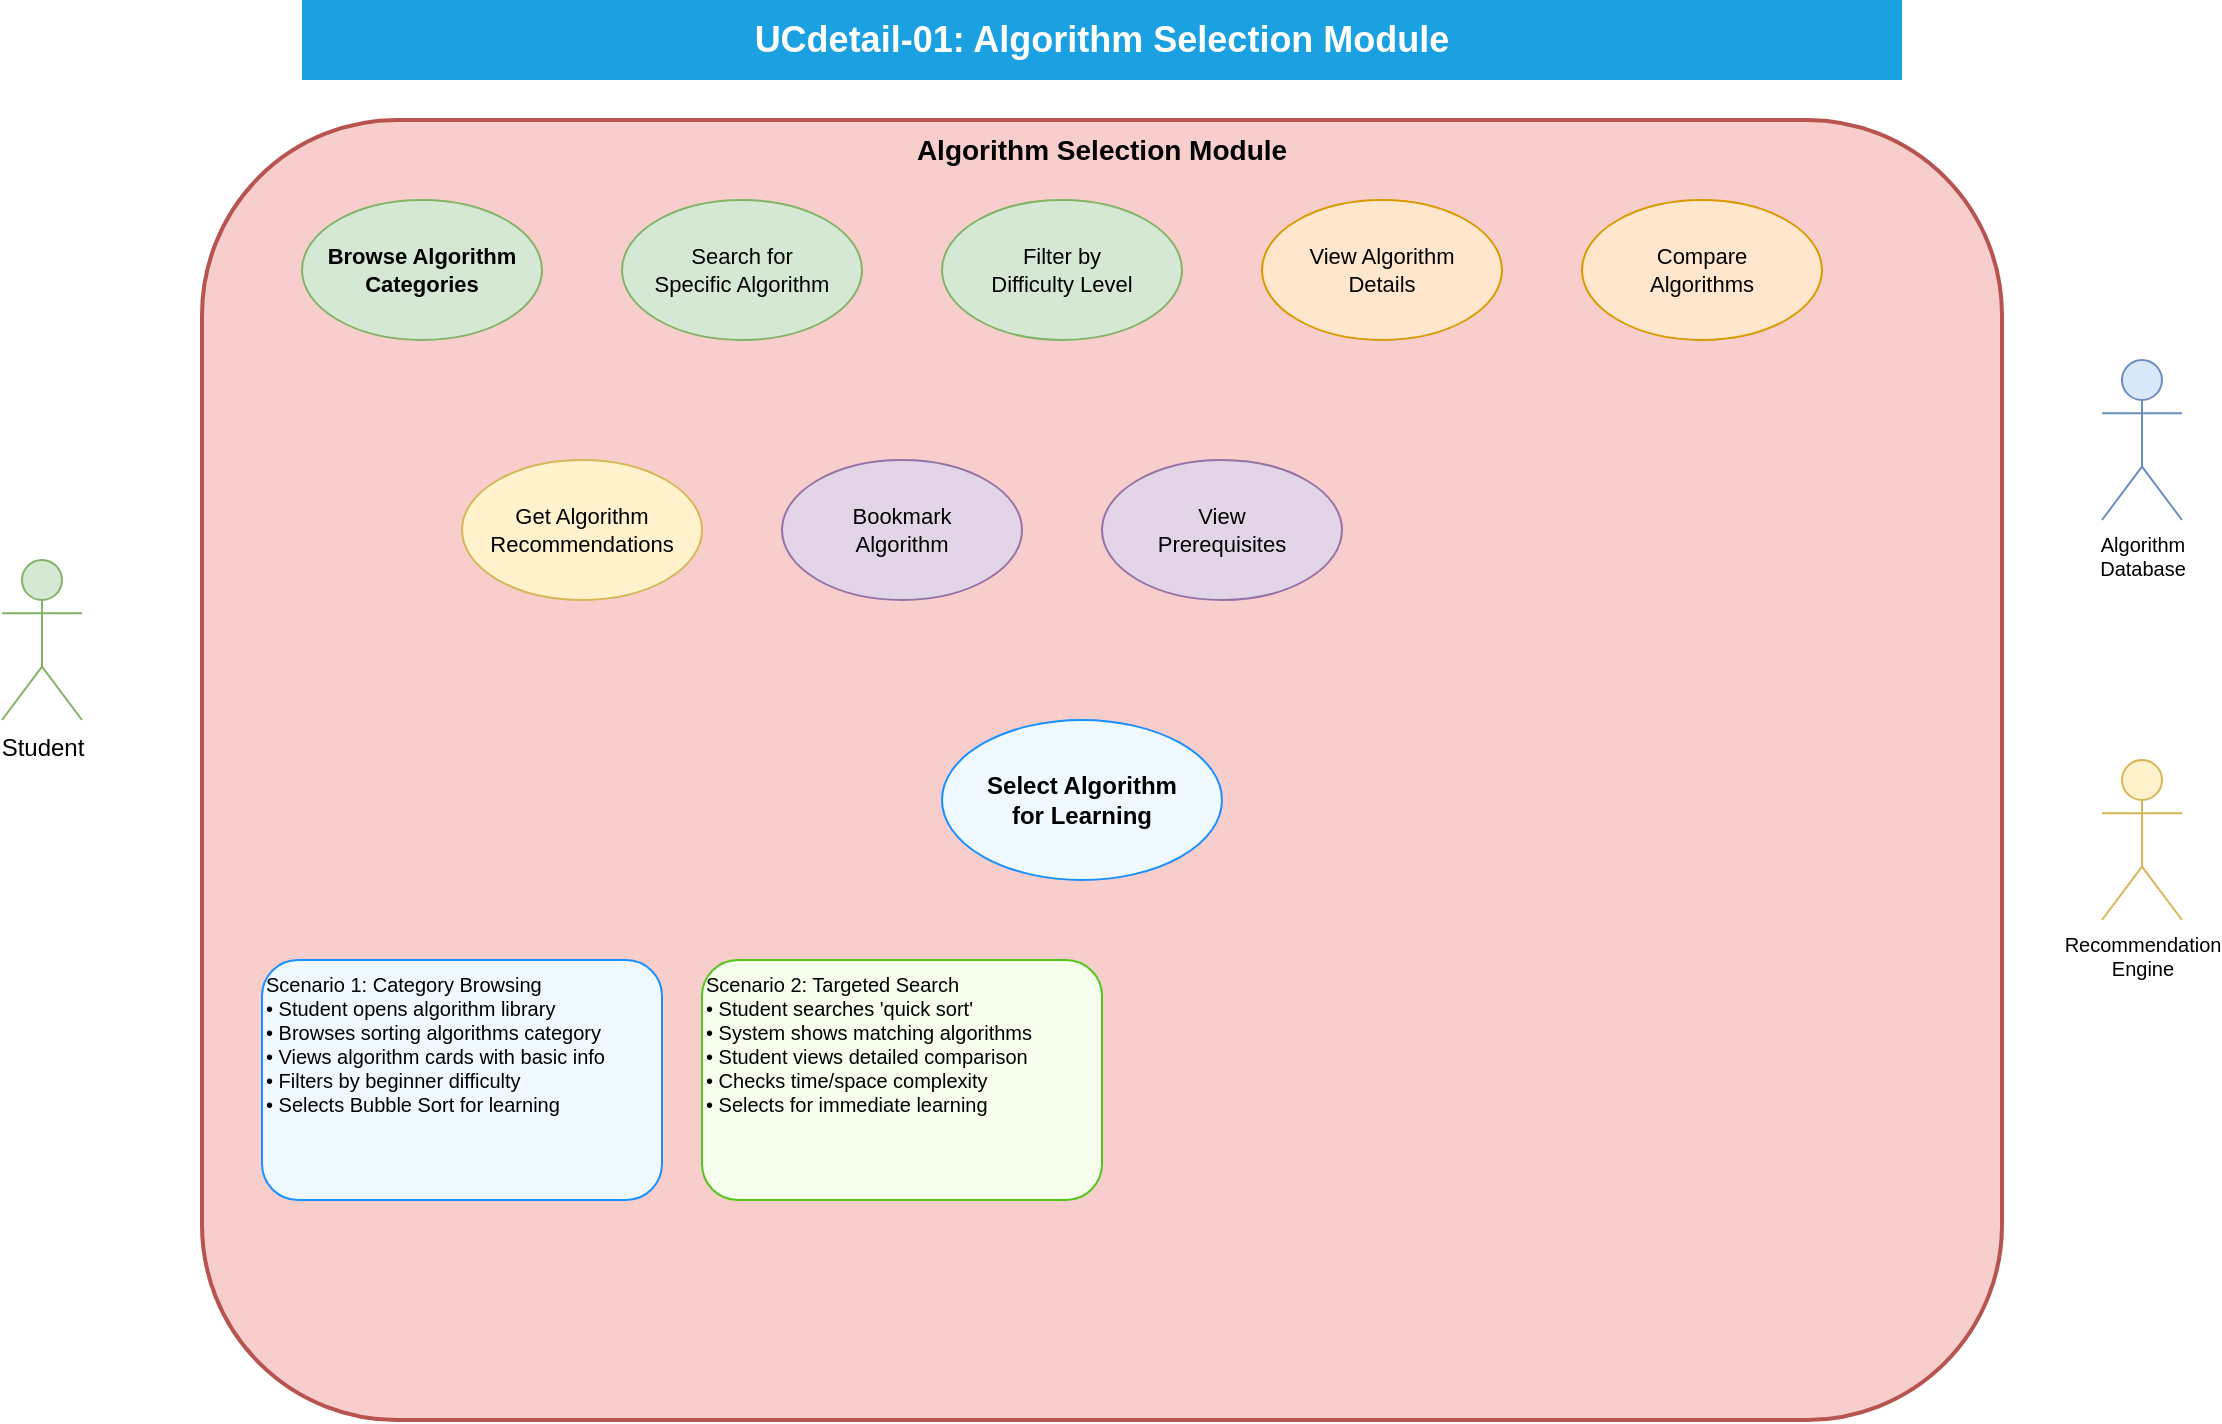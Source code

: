 <?xml version="1.0" encoding="UTF-8"?>
<mxfile version="24.7.17" type="device">
  <diagram name="UCdetail-01: Algorithm Selection Module" id="ucdetail-01">
    <mxGraphModel dx="1400" dy="900" grid="1" gridSize="10" guides="1" tooltips="1" connect="1" arrows="1" fold="1" page="1" pageScale="1" pageWidth="1200" pageHeight="800" math="0" shadow="0">
      <root>
        <mxCell id="0"/>
        <mxCell id="1" parent="0"/>
        
        <!-- Title -->
        <mxCell id="title" value="UCdetail-01: Algorithm Selection Module" style="text;html=1;align=center;verticalAlign=middle;whiteSpace=wrap;rounded=0;fontSize=18;fontStyle=1;fillColor=#1ba1e2;fontColor=#ffffff" vertex="1" parent="1">
          <mxGeometry x="200" y="20" width="800" height="40" as="geometry"/>
        </mxCell>

        <!-- System Boundary -->
        <mxCell id="system-boundary" value="Algorithm Selection Module" style="rounded=1;whiteSpace=wrap;html=1;fontSize=14;fontStyle=1;fillColor=#f8cecc;strokeColor=#b85450;strokeWidth=2;verticalAlign=top" vertex="1" parent="1">
          <mxGeometry x="150" y="80" width="900" height="650" as="geometry"/>
        </mxCell>

        <!-- Actors -->
        <mxCell id="student" value="Student" style="shape=umlActor;verticalLabelPosition=bottom;verticalAlign=top;html=1;outlineConnect=0;fontSize=12;fillColor=#d5e8d4;strokeColor=#82b366" vertex="1" parent="1">
          <mxGeometry x="50" y="300" width="40" height="80" as="geometry"/>
        </mxCell>

        <mxCell id="algorithm-db" value="Algorithm&#xa;Database" style="shape=umlActor;verticalLabelPosition=bottom;verticalAlign=top;html=1;outlineConnect=0;fontSize=10;fillColor=#dae8fc;strokeColor=#6c8ebf" vertex="1" parent="1">
          <mxGeometry x="1100" y="200" width="40" height="80" as="geometry"/>
        </mxCell>

        <mxCell id="recommendation-engine" value="Recommendation&#xa;Engine" style="shape=umlActor;verticalLabelPosition=bottom;verticalAlign=top;html=1;outlineConnect=0;fontSize=10;fillColor=#fff2cc;strokeColor=#d6b656" vertex="1" parent="1">
          <mxGeometry x="1100" y="400" width="40" height="80" as="geometry"/>
        </mxCell>

        <!-- Primary Use Cases -->
        <mxCell id="browse-categories" value="Browse Algorithm&#xa;Categories" style="ellipse;whiteSpace=wrap;html=1;fontSize=11;fillColor=#d5e8d4;strokeColor=#82b366;fontStyle=1" vertex="1" parent="1">
          <mxGeometry x="200" y="120" width="120" height="70" as="geometry"/>
        </mxCell>

        <mxCell id="search-algorithms" value="Search for&#xa;Specific Algorithm" style="ellipse;whiteSpace=wrap;html=1;fontSize=11;fillColor=#d5e8d4;strokeColor=#82b366" vertex="1" parent="1">
          <mxGeometry x="360" y="120" width="120" height="70" as="geometry"/>
        </mxCell>

        <mxCell id="filter-by-difficulty" value="Filter by&#xa;Difficulty Level" style="ellipse;whiteSpace=wrap;html=1;fontSize=11;fillColor=#d5e8d4;strokeColor=#82b366" vertex="1" parent="1">
          <mxGeometry x="520" y="120" width="120" height="70" as="geometry"/>
        </mxCell>

        <mxCell id="view-algorithm-details" value="View Algorithm&#xa;Details" style="ellipse;whiteSpace=wrap;html=1;fontSize=11;fillColor=#ffe6cc;strokeColor=#d79b00" vertex="1" parent="1">
          <mxGeometry x="680" y="120" width="120" height="70" as="geometry"/>
        </mxCell>

        <mxCell id="compare-algorithms" value="Compare&#xa;Algorithms" style="ellipse;whiteSpace=wrap;html=1;fontSize=11;fillColor=#ffe6cc;strokeColor=#d79b00" vertex="1" parent="1">
          <mxGeometry x="840" y="120" width="120" height="70" as="geometry"/>
        </mxCell>

        <!-- Secondary Use Cases -->
        <mxCell id="get-recommendations" value="Get Algorithm&#xa;Recommendations" style="ellipse;whiteSpace=wrap;html=1;fontSize=11;fillColor=#fff2cc;strokeColor=#d6b656" vertex="1" parent="1">
          <mxGeometry x="280" y="250" width="120" height="70" as="geometry"/>
        </mxCell>

        <mxCell id="bookmark-algorithm" value="Bookmark&#xa;Algorithm" style="ellipse;whiteSpace=wrap;html=1;fontSize=11;fillColor=#e1d5e7;strokeColor=#9673a6" vertex="1" parent="1">
          <mxGeometry x="440" y="250" width="120" height="70" as="geometry"/>
        </mxCell>

        <mxCell id="view-prerequisites" value="View&#xa;Prerequisites" style="ellipse;whiteSpace=wrap;html=1;fontSize=11;fillColor=#e1d5e7;strokeColor=#9673a6" vertex="1" parent="1">
          <mxGeometry x="600" y="250" width="120" height="70" as="geometry"/>
        </mxCell>

        <mxCell id="select-algorithm" value="Select Algorithm&#xa;for Learning" style="ellipse;whiteSpace=wrap;html=1;fontSize=12;fillColor=#f0f9ff;strokeColor=#1890ff;fontStyle=1" vertex="1" parent="1">
          <mxGeometry x="520" y="380" width="140" height="80" as="geometry"/>
        </mxCell>

        <!-- Detailed Scenarios -->
        <mxCell id="scenario-browsing" value="Scenario 1: Category Browsing&#xa;• Student opens algorithm library&#xa;• Browses sorting algorithms category&#xa;• Views algorithm cards with basic info&#xa;• Filters by beginner difficulty&#xa;• Selects Bubble Sort for learning" style="rounded=1;whiteSpace=wrap;html=1;fontSize=10;align=left;verticalAlign=top;fillColor=#f0f9ff;strokeColor=#1890ff" vertex="1" parent="1">
          <mxGeometry x="180" y="500" width="200" height="120" as="geometry"/>
        </mxCell>

        <mxCell id="scenario-search" value="Scenario 2: Targeted Search&#xa;• Student searches 'quick sort'&#xa;• System shows matching algorithms&#xa;• Student views detailed comparison&#xa;• Checks time/space complexity&#xa;• Selects for immediate learning" style="rounded=1;whiteSpace=wrap;html=1;fontSize=10;align=left;verticalAlign=top;fillColor=#f6ffed;strokeColor=#52c41a" vertex="1" parent="1">
          <mxGeometry x="400" y="500" width="200" height="120" as="geometry"/>
        </mxCell>

        <mxCell id="scenario-recommendation" value="Scenario 3: AI Recommendation&#xa;• System analyzes student progress&#xa;• Recommends next suitable algorithm&#xa;• Shows learning path progression&#xa;• Student accepts recommendation&#xa;• Begins recommended algorithm study" style="rounded=1;whiteSpace=wrap;html=1;fontSize=10;align=left;verticalAlign=top;fillColor="#fff7e6;strokeColor=#d48806" vertex="1" parent="1">
          <mxGeometry x="620" y="500" width="200" height="120" as="geometry"/>
        </mxCell>

        <!-- Flow Arrows -->
        <mxCell id="flow1" value="" style="endArrow=classic;html=1;rounded=0;fontSize=12;startSize=8;endSize=8;curved=1;exitX=1;exitY=0.5;entryX=0;entryY=0.5;" edge="1" parent="1" source="browse-categories" target="search-algorithms">
          <mxGeometry width="50" height="50" relative="1" as="geometry">
            <mxPoint x="400" y="400" as="sourcePoint"/>
            <mxPoint x="450" y="350" as="targetPoint"/>
          </mxGeometry>
        </mxCell>

        <mxCell id="flow2" value="" style="endArrow=classic;html=1;rounded=0;fontSize=12;startSize=8;endSize=8;curved=1;exitX=0.5;exitY=1;entryX=0.5;entryY=0;" edge="1" parent="1" source="view-algorithm-details" target="select-algorithm">
          <mxGeometry width="50" height="50" relative="1" as="geometry">
            <mxPoint x="400" y="400" as="sourcePoint"/>
            <mxPoint x="450" y="350" as="targetPoint"/>
          </mxGeometry>
        </mxCell>

        <!-- Actor Connections -->
        <mxCell id="student-browse" value="" style="endArrow=none;html=1;rounded=0;fontSize=12;startSize=8;endSize=8;exitX=1;exitY=0.3;" edge="1" parent="1" source="student" target="browse-categories">
          <mxGeometry width="50" height="50" relative="1" as="geometry">
            <mxPoint x="400" y="400" as="sourcePoint"/>
            <mxPoint x="450" y="350" as="targetPoint"/>
          </mxGeometry>
        </mxCell>

        <mxCell id="db-connection" value="" style="endArrow=none;html=1;rounded=0;fontSize=12;startSize=8;endSize=8;exitX=0;exitY=0.3;" edge="1" parent="1" source="algorithm-db" target="view-algorithm-details">
          <mxGeometry width="50" height="50" relative="1" as="geometry">
            <mxPoint x="400" y="400" as="sourcePoint"/>
            <mxPoint x="450" y="350" as="targetPoint"/>
          </mxGeometry>
        </mxCell>

      </root>
    </mxGraphModel>
  </diagram>
</mxfile>
